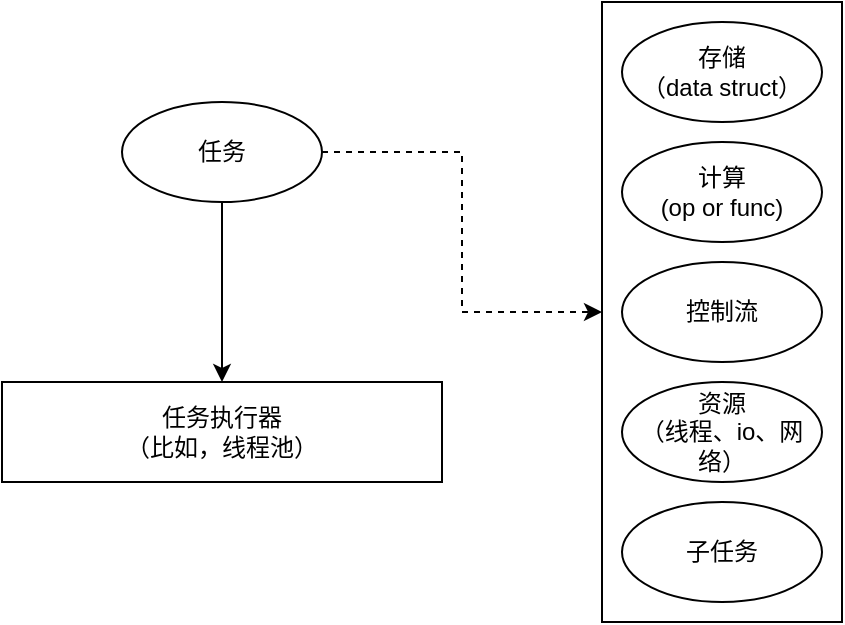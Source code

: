 <mxfile version="22.0.2" type="github">
  <diagram name="第 1 页" id="NqXnLelPpughwOjCauMF">
    <mxGraphModel dx="1242" dy="639" grid="1" gridSize="10" guides="1" tooltips="1" connect="1" arrows="1" fold="1" page="1" pageScale="1" pageWidth="827" pageHeight="1169" math="0" shadow="0">
      <root>
        <mxCell id="0" />
        <mxCell id="1" parent="0" />
        <mxCell id="Bux1jMAlUXkb9F0ZUBIu-1" value="&lt;div&gt;任务执行器&lt;/div&gt;&lt;div&gt;（比如，线程池）&lt;br&gt;&lt;/div&gt;" style="rounded=0;whiteSpace=wrap;html=1;" vertex="1" parent="1">
          <mxGeometry x="310" y="330" width="220" height="50" as="geometry" />
        </mxCell>
        <mxCell id="Bux1jMAlUXkb9F0ZUBIu-3" style="edgeStyle=orthogonalEdgeStyle;rounded=0;orthogonalLoop=1;jettySize=auto;html=1;exitX=0.5;exitY=1;exitDx=0;exitDy=0;" edge="1" parent="1" source="Bux1jMAlUXkb9F0ZUBIu-2" target="Bux1jMAlUXkb9F0ZUBIu-1">
          <mxGeometry relative="1" as="geometry" />
        </mxCell>
        <mxCell id="Bux1jMAlUXkb9F0ZUBIu-7" style="edgeStyle=orthogonalEdgeStyle;rounded=0;orthogonalLoop=1;jettySize=auto;html=1;exitX=1;exitY=0.5;exitDx=0;exitDy=0;dashed=1;" edge="1" parent="1" source="Bux1jMAlUXkb9F0ZUBIu-2" target="Bux1jMAlUXkb9F0ZUBIu-5">
          <mxGeometry relative="1" as="geometry" />
        </mxCell>
        <mxCell id="Bux1jMAlUXkb9F0ZUBIu-2" value="任务" style="ellipse;whiteSpace=wrap;html=1;" vertex="1" parent="1">
          <mxGeometry x="370" y="190" width="100" height="50" as="geometry" />
        </mxCell>
        <mxCell id="Bux1jMAlUXkb9F0ZUBIu-5" value="" style="rounded=0;whiteSpace=wrap;html=1;" vertex="1" parent="1">
          <mxGeometry x="610" y="140" width="120" height="310" as="geometry" />
        </mxCell>
        <mxCell id="Bux1jMAlUXkb9F0ZUBIu-9" value="&lt;div&gt;存储&lt;/div&gt;&lt;div&gt;（data struct）&lt;br&gt;&lt;/div&gt;" style="ellipse;whiteSpace=wrap;html=1;" vertex="1" parent="1">
          <mxGeometry x="620" y="150" width="100" height="50" as="geometry" />
        </mxCell>
        <mxCell id="Bux1jMAlUXkb9F0ZUBIu-10" value="&lt;div&gt;计算&lt;/div&gt;&lt;div&gt;(op or func)&lt;br&gt;&lt;/div&gt;" style="ellipse;whiteSpace=wrap;html=1;" vertex="1" parent="1">
          <mxGeometry x="620" y="210" width="100" height="50" as="geometry" />
        </mxCell>
        <mxCell id="Bux1jMAlUXkb9F0ZUBIu-11" value="控制流" style="ellipse;whiteSpace=wrap;html=1;" vertex="1" parent="1">
          <mxGeometry x="620" y="270" width="100" height="50" as="geometry" />
        </mxCell>
        <mxCell id="Bux1jMAlUXkb9F0ZUBIu-12" value="&lt;div&gt;资源&lt;/div&gt;&lt;div&gt;（线程、io、网络）&lt;br&gt;&lt;/div&gt;" style="ellipse;whiteSpace=wrap;html=1;" vertex="1" parent="1">
          <mxGeometry x="620" y="330" width="100" height="50" as="geometry" />
        </mxCell>
        <mxCell id="Bux1jMAlUXkb9F0ZUBIu-13" value="子任务" style="ellipse;whiteSpace=wrap;html=1;" vertex="1" parent="1">
          <mxGeometry x="620" y="390" width="100" height="50" as="geometry" />
        </mxCell>
      </root>
    </mxGraphModel>
  </diagram>
</mxfile>
